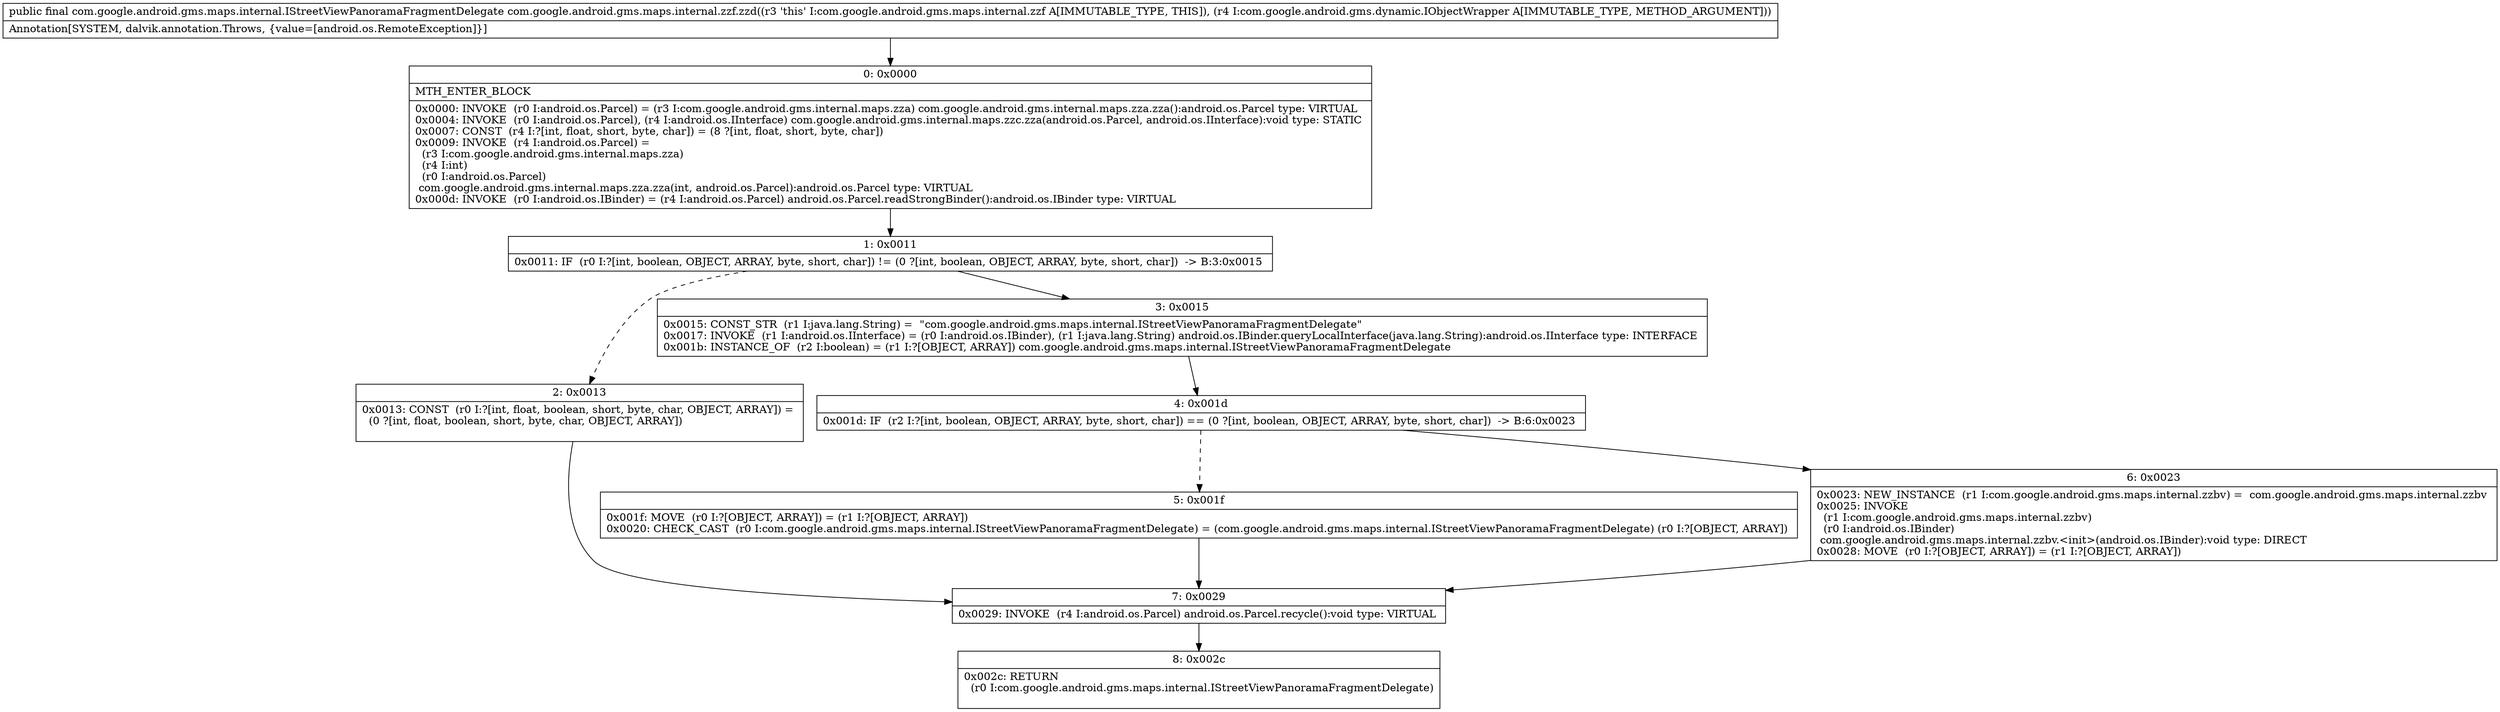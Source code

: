 digraph "CFG forcom.google.android.gms.maps.internal.zzf.zzd(Lcom\/google\/android\/gms\/dynamic\/IObjectWrapper;)Lcom\/google\/android\/gms\/maps\/internal\/IStreetViewPanoramaFragmentDelegate;" {
Node_0 [shape=record,label="{0\:\ 0x0000|MTH_ENTER_BLOCK\l|0x0000: INVOKE  (r0 I:android.os.Parcel) = (r3 I:com.google.android.gms.internal.maps.zza) com.google.android.gms.internal.maps.zza.zza():android.os.Parcel type: VIRTUAL \l0x0004: INVOKE  (r0 I:android.os.Parcel), (r4 I:android.os.IInterface) com.google.android.gms.internal.maps.zzc.zza(android.os.Parcel, android.os.IInterface):void type: STATIC \l0x0007: CONST  (r4 I:?[int, float, short, byte, char]) = (8 ?[int, float, short, byte, char]) \l0x0009: INVOKE  (r4 I:android.os.Parcel) = \l  (r3 I:com.google.android.gms.internal.maps.zza)\l  (r4 I:int)\l  (r0 I:android.os.Parcel)\l com.google.android.gms.internal.maps.zza.zza(int, android.os.Parcel):android.os.Parcel type: VIRTUAL \l0x000d: INVOKE  (r0 I:android.os.IBinder) = (r4 I:android.os.Parcel) android.os.Parcel.readStrongBinder():android.os.IBinder type: VIRTUAL \l}"];
Node_1 [shape=record,label="{1\:\ 0x0011|0x0011: IF  (r0 I:?[int, boolean, OBJECT, ARRAY, byte, short, char]) != (0 ?[int, boolean, OBJECT, ARRAY, byte, short, char])  \-\> B:3:0x0015 \l}"];
Node_2 [shape=record,label="{2\:\ 0x0013|0x0013: CONST  (r0 I:?[int, float, boolean, short, byte, char, OBJECT, ARRAY]) = \l  (0 ?[int, float, boolean, short, byte, char, OBJECT, ARRAY])\l \l}"];
Node_3 [shape=record,label="{3\:\ 0x0015|0x0015: CONST_STR  (r1 I:java.lang.String) =  \"com.google.android.gms.maps.internal.IStreetViewPanoramaFragmentDelegate\" \l0x0017: INVOKE  (r1 I:android.os.IInterface) = (r0 I:android.os.IBinder), (r1 I:java.lang.String) android.os.IBinder.queryLocalInterface(java.lang.String):android.os.IInterface type: INTERFACE \l0x001b: INSTANCE_OF  (r2 I:boolean) = (r1 I:?[OBJECT, ARRAY]) com.google.android.gms.maps.internal.IStreetViewPanoramaFragmentDelegate \l}"];
Node_4 [shape=record,label="{4\:\ 0x001d|0x001d: IF  (r2 I:?[int, boolean, OBJECT, ARRAY, byte, short, char]) == (0 ?[int, boolean, OBJECT, ARRAY, byte, short, char])  \-\> B:6:0x0023 \l}"];
Node_5 [shape=record,label="{5\:\ 0x001f|0x001f: MOVE  (r0 I:?[OBJECT, ARRAY]) = (r1 I:?[OBJECT, ARRAY]) \l0x0020: CHECK_CAST  (r0 I:com.google.android.gms.maps.internal.IStreetViewPanoramaFragmentDelegate) = (com.google.android.gms.maps.internal.IStreetViewPanoramaFragmentDelegate) (r0 I:?[OBJECT, ARRAY]) \l}"];
Node_6 [shape=record,label="{6\:\ 0x0023|0x0023: NEW_INSTANCE  (r1 I:com.google.android.gms.maps.internal.zzbv) =  com.google.android.gms.maps.internal.zzbv \l0x0025: INVOKE  \l  (r1 I:com.google.android.gms.maps.internal.zzbv)\l  (r0 I:android.os.IBinder)\l com.google.android.gms.maps.internal.zzbv.\<init\>(android.os.IBinder):void type: DIRECT \l0x0028: MOVE  (r0 I:?[OBJECT, ARRAY]) = (r1 I:?[OBJECT, ARRAY]) \l}"];
Node_7 [shape=record,label="{7\:\ 0x0029|0x0029: INVOKE  (r4 I:android.os.Parcel) android.os.Parcel.recycle():void type: VIRTUAL \l}"];
Node_8 [shape=record,label="{8\:\ 0x002c|0x002c: RETURN  \l  (r0 I:com.google.android.gms.maps.internal.IStreetViewPanoramaFragmentDelegate)\l \l}"];
MethodNode[shape=record,label="{public final com.google.android.gms.maps.internal.IStreetViewPanoramaFragmentDelegate com.google.android.gms.maps.internal.zzf.zzd((r3 'this' I:com.google.android.gms.maps.internal.zzf A[IMMUTABLE_TYPE, THIS]), (r4 I:com.google.android.gms.dynamic.IObjectWrapper A[IMMUTABLE_TYPE, METHOD_ARGUMENT]))  | Annotation[SYSTEM, dalvik.annotation.Throws, \{value=[android.os.RemoteException]\}]\l}"];
MethodNode -> Node_0;
Node_0 -> Node_1;
Node_1 -> Node_2[style=dashed];
Node_1 -> Node_3;
Node_2 -> Node_7;
Node_3 -> Node_4;
Node_4 -> Node_5[style=dashed];
Node_4 -> Node_6;
Node_5 -> Node_7;
Node_6 -> Node_7;
Node_7 -> Node_8;
}

